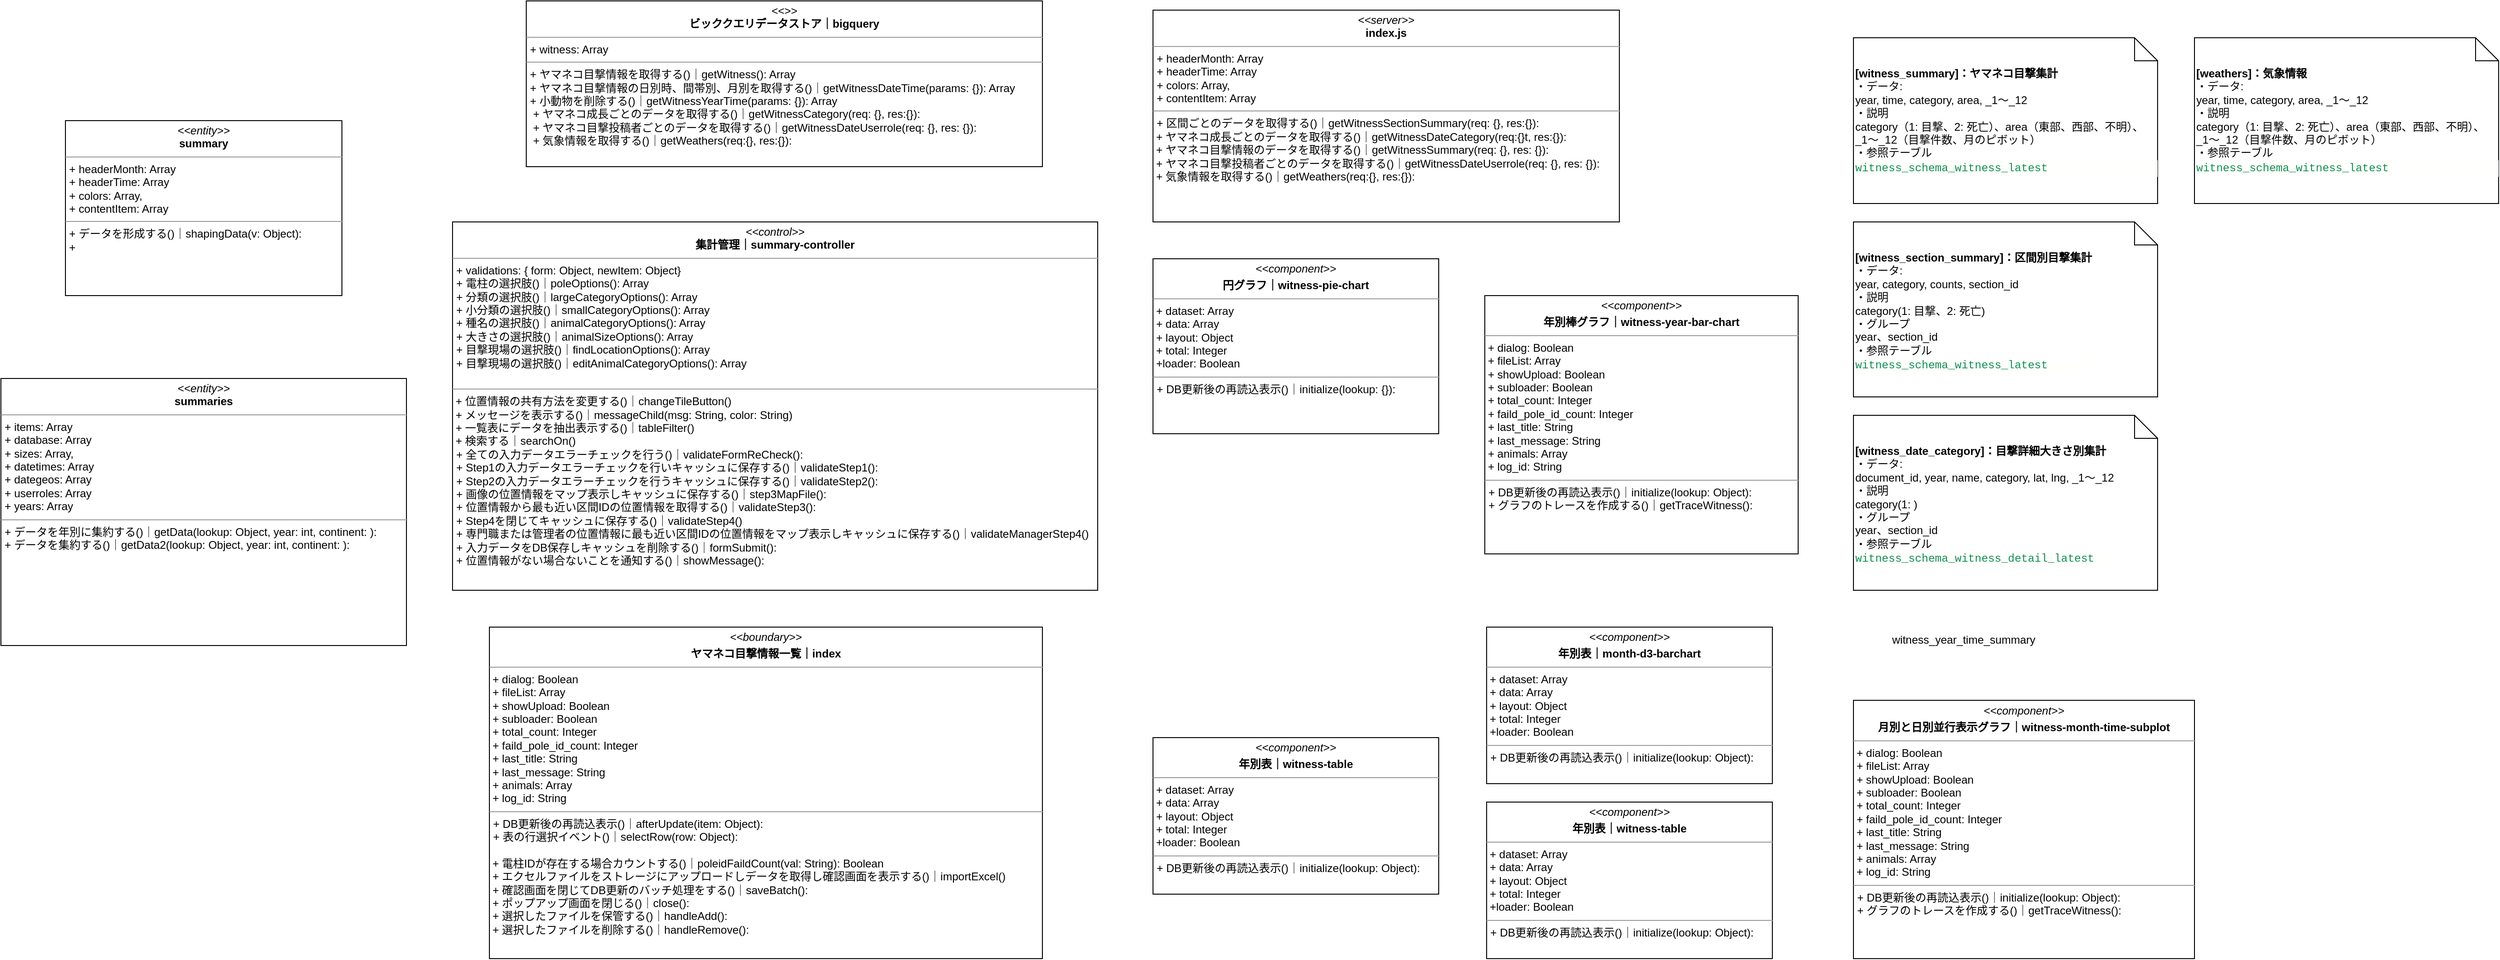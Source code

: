 <mxfile version="20.7.4" type="github">
  <diagram id="2h0S1ali2gnocXuil85y" name="ページ1">
    <mxGraphModel dx="2179" dy="4011" grid="1" gridSize="10" guides="1" tooltips="1" connect="1" arrows="1" fold="1" page="1" pageScale="1" pageWidth="1654" pageHeight="1169" math="0" shadow="0">
      <root>
        <mxCell id="0" />
        <mxCell id="1" parent="0" />
        <mxCell id="uVW6hGFL7O6GOuCq6ybs-1" value="&lt;p style=&quot;margin:0px;margin-top:4px;text-align:center;&quot;&gt;&lt;i&gt;&amp;lt;&amp;lt;control&amp;gt;&amp;gt;&lt;/i&gt;&lt;br&gt;&lt;b&gt;集計管理｜summary-controller&lt;/b&gt;&lt;/p&gt;&lt;hr size=&quot;1&quot;&gt;&lt;p style=&quot;margin:0px;margin-left:4px;&quot;&gt;+ validations: { form: Object, newItem: Object}&lt;br&gt;+ 電柱の選択肢()｜poleOptions(): Array&lt;br&gt;&lt;/p&gt;&lt;p style=&quot;margin:0px;margin-left:4px;&quot;&gt;+ 分類の選択肢()｜largeCategoryOptions(): Array&lt;br&gt;&lt;/p&gt;&lt;p style=&quot;margin:0px;margin-left:4px;&quot;&gt;+ 小分類の選択肢()｜smallCategoryOptions(): Array&lt;br&gt;&lt;/p&gt;&lt;p style=&quot;margin:0px;margin-left:4px;&quot;&gt;+ 種名の選択肢()｜animalCategoryOptions(): Array&lt;br&gt;&lt;/p&gt;&lt;p style=&quot;margin:0px;margin-left:4px;&quot;&gt;+ 大きさの選択肢()｜animalSizeOptions(): Array&lt;br&gt;&lt;/p&gt;&lt;p style=&quot;margin:0px;margin-left:4px;&quot;&gt;+ 目撃現場の選択肢()｜findLocationOptions(): Array&lt;br&gt;&lt;/p&gt;&lt;p style=&quot;margin:0px;margin-left:4px;&quot;&gt;+ 目撃現場の選択肢()｜editAnimalCategoryOptions(): Array&lt;/p&gt;&lt;br&gt;&lt;div&gt;&lt;/div&gt;&lt;hr size=&quot;1&quot;&gt;&lt;p style=&quot;margin:0px;margin-left:4px;&quot;&gt;&lt;/p&gt;&amp;nbsp;&lt;span style=&quot;background-color: initial;&quot;&gt;+&amp;nbsp;&lt;/span&gt;位置情報の共有方法を変更する()｜&lt;span style=&quot;background-color: initial;&quot;&gt;changeTileButton()&lt;/span&gt;&lt;br&gt;&amp;nbsp;+ メッセージを表示する()｜&lt;span style=&quot;background-color: initial;&quot;&gt;messageChild(msg: String, color: String)&lt;/span&gt;&lt;span style=&quot;background-color: initial;&quot;&gt;&lt;br&gt;&lt;/span&gt;&amp;nbsp;+ 一覧表にデータを抽出表示する()｜&lt;span style=&quot;background-color: initial;&quot;&gt;tableFilter()&lt;br&gt;&lt;/span&gt;&lt;span style=&quot;background-color: initial;&quot;&gt;&amp;nbsp;+ 検索する｜searchOn()&lt;br&gt;&lt;/span&gt;&lt;p style=&quot;margin: 0px 0px 0px 4px;&quot;&gt;&lt;span style=&quot;background-color: initial;&quot;&gt;+ 全ての入力データエラーチェックを行う()｜validateFormReCheck():&amp;nbsp;&lt;/span&gt;&lt;/p&gt;&lt;p style=&quot;margin: 0px 0px 0px 4px;&quot;&gt;+ Step1の入力データエラーチェックを行いキャッシュに保存する()｜validateStep1():&lt;/p&gt;&lt;p style=&quot;margin: 0px 0px 0px 4px;&quot;&gt;+ Step2の入力データエラーチェックを行うキャッシュに保存する()｜validateStep2():&lt;/p&gt;&lt;p style=&quot;margin: 0px 0px 0px 4px;&quot;&gt;+ 画像の位置情報をマップ表示しキャッシュに保存する()｜step3MapFile():&lt;/p&gt;&lt;p style=&quot;margin: 0px 0px 0px 4px;&quot;&gt;+ 位置情報から最も近い区間IDの位置情報を取得する()｜validateStep3():&lt;/p&gt;&lt;p style=&quot;margin: 0px 0px 0px 4px;&quot;&gt;+ Step4を閉じてキャッシュに保存する()｜validateStep4()&lt;/p&gt;&lt;p style=&quot;margin: 0px 0px 0px 4px;&quot;&gt;+ 専門職または管理者の位置情報に最も近い区間IDの位置情報をマップ表示しキャッシュに保存する()｜validateManagerStep4()&lt;/p&gt;&lt;p style=&quot;margin: 0px 0px 0px 4px;&quot;&gt;+ 入力データをDB保存しキャッシュを削除する()｜formSubmit():&lt;/p&gt;&lt;p style=&quot;margin: 0px 0px 0px 4px;&quot;&gt;+ 位置情報がない場合ないことを通知する()｜showMessage():&amp;nbsp;&lt;/p&gt;" style="verticalAlign=top;align=left;overflow=fill;fontSize=12;fontFamily=Helvetica;html=1;" parent="1" vertex="1">
          <mxGeometry x="600" y="-2040" width="700" height="400" as="geometry" />
        </mxCell>
        <mxCell id="uVW6hGFL7O6GOuCq6ybs-2" value="&lt;p style=&quot;margin:0px;margin-top:4px;text-align:center;&quot;&gt;&lt;i&gt;&amp;lt;&amp;lt;&amp;gt;&amp;gt;&lt;/i&gt;&lt;br&gt;&lt;b&gt;ビッククエリデータストア｜bigquery&lt;/b&gt;&lt;br&gt;&lt;/p&gt;&lt;hr size=&quot;1&quot;&gt;&lt;p style=&quot;margin:0px;margin-left:4px;&quot;&gt;+ witness: Array&lt;/p&gt;&lt;hr size=&quot;1&quot;&gt;&lt;p style=&quot;margin:0px;margin-left:4px;&quot;&gt;&lt;span style=&quot;background-color: initial;&quot;&gt;+ ヤマネコ目撃情報を取得する()｜getWitness(): Array&lt;/span&gt;&lt;br&gt;&lt;/p&gt;&lt;p style=&quot;margin:0px;margin-left:4px;&quot;&gt;+ ヤマネコ目撃情報の日別時、間帯別、月別を取得する()｜getWitnessDateTime(params: {}): Array&lt;br&gt;&lt;/p&gt;&lt;p style=&quot;margin:0px;margin-left:4px;&quot;&gt;+ 小動物を削除する()｜getWitnessYearTime(params: {}): Array&lt;br&gt;&lt;/p&gt;&lt;p style=&quot;margin:0px;margin-left:4px;&quot;&gt;&lt;span style=&quot;border-color: var(--border-color); background-color: initial;&quot;&gt;&amp;nbsp;+ ヤマネコ成長ごとのデータを取得する()｜getWitnessCategory(req: {}, res:{}):&amp;nbsp;&lt;/span&gt;&lt;span style=&quot;border-color: var(--border-color); background-color: initial;&quot;&gt;&amp;nbsp;&lt;br style=&quot;border-color: var(--border-color);&quot;&gt;&lt;/span&gt;&amp;nbsp;+ ヤマネコ目撃投稿者ごとのデータを取得する()｜&lt;span style=&quot;border-color: var(--border-color); background-color: initial;&quot;&gt;getWitnessDateUserrole(req: {}, res: {}):&lt;br style=&quot;border-color: var(--border-color);&quot;&gt;&lt;/span&gt;&amp;nbsp;+ 気象情報を取得する()｜getWeathers(req:{}, res:{}):&amp;nbsp;&lt;br&gt;&lt;/p&gt;" style="verticalAlign=top;align=left;overflow=fill;fontSize=12;fontFamily=Helvetica;html=1;fontColor=#000000;" parent="1" vertex="1">
          <mxGeometry x="680" y="-2280" width="560" height="180" as="geometry" />
        </mxCell>
        <mxCell id="uVW6hGFL7O6GOuCq6ybs-3" value="&lt;p style=&quot;margin:0px;margin-top:4px;text-align:center;&quot;&gt;&lt;i&gt;&amp;lt;&amp;lt;boundary&amp;gt;&amp;gt;&lt;/i&gt;&lt;b&gt;&lt;br&gt;&lt;/b&gt;&lt;/p&gt;&lt;p style=&quot;margin:0px;margin-top:4px;text-align:center;&quot;&gt;&lt;b&gt;ヤマネコ目撃情報一覧｜index&lt;/b&gt;&lt;/p&gt;&lt;hr size=&quot;1&quot;&gt;&lt;div&gt;&amp;nbsp;+ dialog: Boolean&lt;/div&gt;&lt;div&gt;&amp;nbsp;+ fileList: Array&amp;nbsp;&lt;/div&gt;&lt;div&gt;&amp;nbsp;+ showUpload: Boolean&lt;/div&gt;&lt;div&gt;&amp;nbsp;+ subloader: Boolean&lt;/div&gt;&lt;div&gt;&amp;nbsp;+ total_count: Integer&lt;/div&gt;&lt;div&gt;&amp;nbsp;+ faild_pole_id_count: Integer&lt;/div&gt;&lt;div&gt;&amp;nbsp;+ last_title: String&lt;/div&gt;&lt;div&gt;&amp;nbsp;+ last_message: String&lt;/div&gt;&lt;div&gt;&amp;nbsp;+ animals: Array&lt;/div&gt;&lt;div&gt;&amp;nbsp;+ log_id: String&lt;/div&gt;&lt;hr size=&quot;1&quot;&gt;&lt;p style=&quot;margin:0px;margin-left:4px;&quot;&gt;+ DB更新後の再読込表示()｜afterUpdate(item: Object):&amp;nbsp;&lt;span style=&quot;background-color: initial;&quot;&gt;&lt;br&gt;&lt;/span&gt;&lt;/p&gt;&lt;p style=&quot;margin:0px;margin-left:4px;&quot;&gt;+ 表の行選択イベント()｜selectRow(row: Object):&amp;nbsp;&lt;br&gt;&lt;/p&gt;&lt;p style=&quot;margin:0px;margin-left:4px;&quot;&gt;&lt;/p&gt;&lt;br&gt;&amp;nbsp;+&amp;nbsp;電柱IDが存在する場合カウントする()｜poleidFaildCount(val: String): Boolean&lt;br&gt;&amp;nbsp;+ エクセルファイルをストレージにアップロードしデータを取得し確認画面を表示する()｜importExcel()&lt;br&gt;&amp;nbsp;+ 確認画面を閉じてDB更新のバッチ処理をする()｜saveBatch():&amp;nbsp;&lt;br&gt;&amp;nbsp;+ ポップアップ画面を閉じる()｜close():&amp;nbsp;&lt;br&gt;&amp;nbsp;+ 選択したファイルを保管する()｜handleAdd():&amp;nbsp;&lt;br&gt;&amp;nbsp;+ 選択したファイルを削除する()｜handleRemove():&amp;nbsp;" style="verticalAlign=top;align=left;overflow=fill;fontSize=12;fontFamily=Helvetica;html=1;" parent="1" vertex="1">
          <mxGeometry x="640" y="-1600" width="600" height="360" as="geometry" />
        </mxCell>
        <mxCell id="uVW6hGFL7O6GOuCq6ybs-4" value="&lt;p style=&quot;margin:0px;margin-top:4px;text-align:center;&quot;&gt;&lt;i&gt;&amp;lt;&amp;lt;component&amp;gt;&amp;gt;&lt;/i&gt;&lt;b&gt;&lt;br&gt;&lt;/b&gt;&lt;/p&gt;&lt;p style=&quot;margin:0px;margin-top:4px;text-align:center;&quot;&gt;&lt;b&gt;月別と日別並行表示グラフ｜witness-month-time-subplot&lt;/b&gt;&lt;/p&gt;&lt;hr size=&quot;1&quot;&gt;&lt;div&gt;&amp;nbsp;+ dialog: Boolean&lt;/div&gt;&lt;div&gt;&amp;nbsp;+ fileList: Array&amp;nbsp;&lt;/div&gt;&lt;div&gt;&amp;nbsp;+ showUpload: Boolean&lt;/div&gt;&lt;div&gt;&amp;nbsp;+ subloader: Boolean&lt;/div&gt;&lt;div&gt;&amp;nbsp;+ total_count: Integer&lt;/div&gt;&lt;div&gt;&amp;nbsp;+ faild_pole_id_count: Integer&lt;/div&gt;&lt;div&gt;&amp;nbsp;+ last_title: String&lt;/div&gt;&lt;div&gt;&amp;nbsp;+ last_message: String&lt;/div&gt;&lt;div&gt;&amp;nbsp;+ animals: Array&lt;/div&gt;&lt;div&gt;&amp;nbsp;+ log_id: String&lt;/div&gt;&lt;hr size=&quot;1&quot;&gt;&lt;p style=&quot;margin:0px;margin-left:4px;&quot;&gt;+ DB更新後の再読込表示()｜initialize(lookup: Object):&amp;nbsp;&lt;span style=&quot;background-color: initial;&quot;&gt;&lt;br&gt;&lt;/span&gt;&lt;/p&gt;&lt;p style=&quot;margin:0px;margin-left:4px;&quot;&gt;+ グラフのトレース&lt;span style=&quot;background-color: initial;&quot;&gt;を作成する()｜getTraceWitness():&amp;nbsp;&lt;/span&gt;&lt;/p&gt;&lt;p style=&quot;margin:0px;margin-left:4px;&quot;&gt;&lt;/p&gt;" style="verticalAlign=top;align=left;overflow=fill;fontSize=12;fontFamily=Helvetica;html=1;" parent="1" vertex="1">
          <mxGeometry x="2120" y="-1520.5" width="370" height="280.5" as="geometry" />
        </mxCell>
        <mxCell id="uVW6hGFL7O6GOuCq6ybs-5" value="&lt;p style=&quot;margin:0px;margin-top:4px;text-align:center;&quot;&gt;&lt;i&gt;&amp;lt;&amp;lt;component&amp;gt;&amp;gt;&lt;/i&gt;&lt;b&gt;&lt;br&gt;&lt;/b&gt;&lt;/p&gt;&lt;p style=&quot;margin:0px;margin-top:4px;text-align:center;&quot;&gt;&lt;b&gt;年別棒グラフ｜witness-year-bar-chart&lt;/b&gt;&lt;/p&gt;&lt;hr size=&quot;1&quot;&gt;&lt;div&gt;&amp;nbsp;+ dialog: Boolean&lt;/div&gt;&lt;div&gt;&amp;nbsp;+ fileList: Array&amp;nbsp;&lt;/div&gt;&lt;div&gt;&amp;nbsp;+ showUpload: Boolean&lt;/div&gt;&lt;div&gt;&amp;nbsp;+ subloader: Boolean&lt;/div&gt;&lt;div&gt;&amp;nbsp;+ total_count: Integer&lt;/div&gt;&lt;div&gt;&amp;nbsp;+ faild_pole_id_count: Integer&lt;/div&gt;&lt;div&gt;&amp;nbsp;+ last_title: String&lt;/div&gt;&lt;div&gt;&amp;nbsp;+ last_message: String&lt;/div&gt;&lt;div&gt;&amp;nbsp;+ animals: Array&lt;/div&gt;&lt;div&gt;&amp;nbsp;+ log_id: String&lt;/div&gt;&lt;hr size=&quot;1&quot;&gt;&lt;p style=&quot;margin:0px;margin-left:4px;&quot;&gt;+ DB更新後の再読込表示()｜initialize(lookup: Object):&amp;nbsp;&lt;span style=&quot;background-color: initial;&quot;&gt;&lt;br&gt;&lt;/span&gt;&lt;/p&gt;&lt;p style=&quot;margin:0px;margin-left:4px;&quot;&gt;+ グラフのトレース&lt;span style=&quot;background-color: initial;&quot;&gt;を作成する()｜getTraceWitness():&amp;nbsp;&lt;/span&gt;&lt;/p&gt;&lt;p style=&quot;margin:0px;margin-left:4px;&quot;&gt;&lt;/p&gt;" style="verticalAlign=top;align=left;overflow=fill;fontSize=12;fontFamily=Helvetica;html=1;" parent="1" vertex="1">
          <mxGeometry x="1720" y="-1960" width="340" height="280.5" as="geometry" />
        </mxCell>
        <mxCell id="uVW6hGFL7O6GOuCq6ybs-6" value="&lt;p style=&quot;margin:0px;margin-top:4px;text-align:center;&quot;&gt;&lt;i&gt;&amp;lt;&amp;lt;component&amp;gt;&amp;gt;&lt;/i&gt;&lt;b&gt;&lt;br&gt;&lt;/b&gt;&lt;/p&gt;&lt;p style=&quot;margin:0px;margin-top:4px;text-align:center;&quot;&gt;&lt;b&gt;円グラフ｜witness-pie-chart&lt;/b&gt;&lt;/p&gt;&lt;hr size=&quot;1&quot;&gt;&lt;div&gt;&amp;nbsp;+ dataset: Array&lt;/div&gt;&lt;div&gt;&amp;nbsp;+ data: Array&amp;nbsp;&lt;/div&gt;&lt;div&gt;&lt;span style=&quot;background-color: initial;&quot;&gt;&amp;nbsp;+ layout: Object&lt;/span&gt;&lt;br&gt;&lt;/div&gt;&lt;div&gt;&amp;nbsp;+ total: Integer&lt;/div&gt;&lt;div&gt;&amp;nbsp;+loader: Boolean&lt;/div&gt;&lt;hr size=&quot;1&quot;&gt;&lt;p style=&quot;margin:0px;margin-left:4px;&quot;&gt;+ DB更新後の再読込表示()｜initialize(lookup: {}):&amp;nbsp;&lt;span style=&quot;background-color: initial;&quot;&gt;&lt;br&gt;&lt;/span&gt;&lt;/p&gt;&lt;p style=&quot;margin:0px;margin-left:4px;&quot;&gt;&lt;br&gt;&lt;/p&gt;&lt;p style=&quot;margin:0px;margin-left:4px;&quot;&gt;&lt;/p&gt;" style="verticalAlign=top;align=left;overflow=fill;fontSize=12;fontFamily=Helvetica;html=1;" parent="1" vertex="1">
          <mxGeometry x="1360" y="-2000" width="310" height="190" as="geometry" />
        </mxCell>
        <mxCell id="uVW6hGFL7O6GOuCq6ybs-7" value="&lt;p style=&quot;margin:0px;margin-top:4px;text-align:center;&quot;&gt;&lt;i&gt;&amp;lt;&amp;lt;component&amp;gt;&amp;gt;&lt;/i&gt;&lt;b&gt;&lt;br&gt;&lt;/b&gt;&lt;/p&gt;&lt;p style=&quot;margin:0px;margin-top:4px;text-align:center;&quot;&gt;&lt;b&gt;年別表｜witness-table&lt;/b&gt;&lt;/p&gt;&lt;hr size=&quot;1&quot;&gt;&lt;div&gt;&amp;nbsp;+ dataset: Array&lt;/div&gt;&lt;div&gt;&amp;nbsp;+ data: Array&amp;nbsp;&lt;/div&gt;&lt;div&gt;&lt;span style=&quot;background-color: initial;&quot;&gt;&amp;nbsp;+ layout: Object&lt;/span&gt;&lt;br&gt;&lt;/div&gt;&lt;div&gt;&amp;nbsp;+ total: Integer&lt;/div&gt;&lt;div&gt;&amp;nbsp;+loader: Boolean&lt;/div&gt;&lt;hr size=&quot;1&quot;&gt;&lt;p style=&quot;margin:0px;margin-left:4px;&quot;&gt;+ DB更新後の再読込表示()｜initialize(lookup: Object):&amp;nbsp;&lt;span style=&quot;background-color: initial;&quot;&gt;&lt;br&gt;&lt;/span&gt;&lt;/p&gt;&lt;p style=&quot;margin:0px;margin-left:4px;&quot;&gt;&lt;br&gt;&lt;/p&gt;&lt;p style=&quot;margin:0px;margin-left:4px;&quot;&gt;&lt;/p&gt;" style="verticalAlign=top;align=left;overflow=fill;fontSize=12;fontFamily=Helvetica;html=1;" parent="1" vertex="1">
          <mxGeometry x="1360" y="-1480" width="310" height="170" as="geometry" />
        </mxCell>
        <mxCell id="uVW6hGFL7O6GOuCq6ybs-8" value="&lt;p style=&quot;margin:0px;margin-top:4px;text-align:center;&quot;&gt;&lt;i&gt;&amp;lt;&amp;lt;component&amp;gt;&amp;gt;&lt;/i&gt;&lt;b&gt;&lt;br&gt;&lt;/b&gt;&lt;/p&gt;&lt;p style=&quot;margin:0px;margin-top:4px;text-align:center;&quot;&gt;&lt;b&gt;年別表｜witness-table&lt;/b&gt;&lt;/p&gt;&lt;hr size=&quot;1&quot;&gt;&lt;div&gt;&amp;nbsp;+ dataset: Array&lt;/div&gt;&lt;div&gt;&amp;nbsp;+ data: Array&amp;nbsp;&lt;/div&gt;&lt;div&gt;&lt;span style=&quot;background-color: initial;&quot;&gt;&amp;nbsp;+ layout: Object&lt;/span&gt;&lt;br&gt;&lt;/div&gt;&lt;div&gt;&amp;nbsp;+ total: Integer&lt;/div&gt;&lt;div&gt;&amp;nbsp;+loader: Boolean&lt;/div&gt;&lt;hr size=&quot;1&quot;&gt;&lt;p style=&quot;margin:0px;margin-left:4px;&quot;&gt;+ DB更新後の再読込表示()｜initialize(lookup: Object):&amp;nbsp;&lt;span style=&quot;background-color: initial;&quot;&gt;&lt;br&gt;&lt;/span&gt;&lt;/p&gt;&lt;p style=&quot;margin:0px;margin-left:4px;&quot;&gt;&lt;br&gt;&lt;/p&gt;&lt;p style=&quot;margin:0px;margin-left:4px;&quot;&gt;&lt;/p&gt;" style="verticalAlign=top;align=left;overflow=fill;fontSize=12;fontFamily=Helvetica;html=1;" parent="1" vertex="1">
          <mxGeometry x="1722" y="-1410" width="310" height="170" as="geometry" />
        </mxCell>
        <mxCell id="uVW6hGFL7O6GOuCq6ybs-9" value="&lt;p style=&quot;margin:0px;margin-top:4px;text-align:center;&quot;&gt;&lt;i&gt;&amp;lt;&amp;lt;component&amp;gt;&amp;gt;&lt;/i&gt;&lt;b&gt;&lt;br&gt;&lt;/b&gt;&lt;/p&gt;&lt;p style=&quot;margin:0px;margin-top:4px;text-align:center;&quot;&gt;&lt;b&gt;年別表｜month-d3-barchart&lt;/b&gt;&lt;/p&gt;&lt;hr size=&quot;1&quot;&gt;&lt;div&gt;&amp;nbsp;+ dataset: Array&lt;/div&gt;&lt;div&gt;&amp;nbsp;+ data: Array&amp;nbsp;&lt;/div&gt;&lt;div&gt;&lt;span style=&quot;background-color: initial;&quot;&gt;&amp;nbsp;+ layout: Object&lt;/span&gt;&lt;br&gt;&lt;/div&gt;&lt;div&gt;&amp;nbsp;+ total: Integer&lt;/div&gt;&lt;div&gt;&amp;nbsp;+loader: Boolean&lt;/div&gt;&lt;hr size=&quot;1&quot;&gt;&lt;p style=&quot;margin:0px;margin-left:4px;&quot;&gt;+ DB更新後の再読込表示()｜initialize(lookup: Object):&amp;nbsp;&lt;span style=&quot;background-color: initial;&quot;&gt;&lt;br&gt;&lt;/span&gt;&lt;/p&gt;&lt;p style=&quot;margin:0px;margin-left:4px;&quot;&gt;&lt;br&gt;&lt;/p&gt;&lt;p style=&quot;margin:0px;margin-left:4px;&quot;&gt;&lt;/p&gt;" style="verticalAlign=top;align=left;overflow=fill;fontSize=12;fontFamily=Helvetica;html=1;" parent="1" vertex="1">
          <mxGeometry x="1722" y="-1600" width="310" height="170" as="geometry" />
        </mxCell>
        <mxCell id="4Q4IH8PoPEfNXcgTGCKe-1" value="&lt;p style=&quot;margin:0px;margin-top:4px;text-align:center;&quot;&gt;&lt;i&gt;&amp;lt;&amp;lt;entity&amp;gt;&amp;gt;&lt;/i&gt;&lt;br&gt;&lt;b&gt;summary&lt;/b&gt;&lt;/p&gt;&lt;hr size=&quot;1&quot;&gt;&lt;p style=&quot;margin:0px;margin-left:4px;&quot;&gt;+ headerMonth: Array&lt;br&gt;+ headerTime: Array&lt;br&gt;&lt;/p&gt;&lt;p style=&quot;margin:0px;margin-left:4px;&quot;&gt;+ colors: Array,&lt;/p&gt;&lt;p style=&quot;margin:0px;margin-left:4px;&quot;&gt;+ contentItem: Array&lt;/p&gt;&lt;hr size=&quot;1&quot;&gt;&lt;p style=&quot;margin:0px;margin-left:4px;&quot;&gt;&lt;span style=&quot;background-color: initial;&quot;&gt;+ データを形成する()｜shapingData(v: Object):&amp;nbsp;&lt;/span&gt;&lt;/p&gt;&lt;p style=&quot;margin:0px;margin-left:4px;&quot;&gt;+&amp;nbsp;&lt;/p&gt;" style="verticalAlign=top;align=left;overflow=fill;fontSize=12;fontFamily=Helvetica;html=1;" parent="1" vertex="1">
          <mxGeometry x="180" y="-2150" width="300" height="190" as="geometry" />
        </mxCell>
        <mxCell id="4Q4IH8PoPEfNXcgTGCKe-2" value="&lt;p style=&quot;margin:0px;margin-top:4px;text-align:center;&quot;&gt;&lt;i&gt;&amp;lt;&amp;lt;server&amp;gt;&amp;gt;&lt;/i&gt;&lt;br&gt;&lt;b&gt;index.js&lt;/b&gt;&lt;/p&gt;&lt;hr size=&quot;1&quot;&gt;&lt;p style=&quot;margin:0px;margin-left:4px;&quot;&gt;+ headerMonth: Array&lt;br&gt;+ headerTime: Array&lt;br&gt;&lt;/p&gt;&lt;p style=&quot;margin:0px;margin-left:4px;&quot;&gt;+ colors: Array,&lt;/p&gt;&lt;p style=&quot;margin:0px;margin-left:4px;&quot;&gt;+ contentItem: Array&lt;/p&gt;&lt;hr size=&quot;1&quot;&gt;&lt;p style=&quot;margin:0px;margin-left:4px;&quot;&gt;&lt;span style=&quot;background-color: initial;&quot;&gt;+ 区間ごとのデータを取得する()｜getWitnessSectionSummary(req: {}, res:{}):&amp;nbsp;&lt;/span&gt;&lt;/p&gt;&amp;nbsp;+ ヤマネコ成長ごとのデータを取得する()｜&lt;span style=&quot;background-color: initial;&quot;&gt;getWitnessDateCategory(&lt;/span&gt;req:{}t, res:{}):&amp;nbsp;&lt;br&gt;&amp;nbsp;+ ヤマネコ目撃情報のデータを取得する()｜&lt;span style=&quot;background-color: initial;&quot;&gt;getWitnessSummary(req: {}, res: {}):&lt;br&gt;&lt;/span&gt;&amp;nbsp;+ ヤマネコ目撃投稿者ごとのデータを取得する()｜&lt;span style=&quot;background-color: initial;&quot;&gt;getWitnessDateUserrole(req: {}, res: {}):&lt;/span&gt;&lt;br&gt;&amp;nbsp;+ 気象情報を取得する()｜getWeathers(req:{}, res:{}):&amp;nbsp;&lt;p style=&quot;margin:0px;margin-left:4px;&quot;&gt;&amp;nbsp;&lt;/p&gt;" style="verticalAlign=top;align=left;overflow=fill;fontSize=12;fontFamily=Helvetica;html=1;" parent="1" vertex="1">
          <mxGeometry x="1360" y="-2270" width="506" height="230" as="geometry" />
        </mxCell>
        <mxCell id="4Q4IH8PoPEfNXcgTGCKe-3" value="&lt;b&gt;[witness_summary]：&lt;/b&gt;&lt;span style=&quot;text-align: left;&quot;&gt;&lt;b&gt;ヤマネコ目撃集計&lt;br&gt;&lt;/b&gt;・データ:&lt;br&gt;year, time, category, area, _1〜_12&lt;br&gt;・説明&lt;br&gt;category（&lt;/span&gt;1: 目撃、2: 死亡&lt;span style=&quot;text-align: left;&quot;&gt;）、area（東部、西部、不明）、&lt;/span&gt;_1〜_12（目撃件数、月のピボット）&lt;span style=&quot;text-align: left;&quot;&gt;&lt;br&gt;・参照テーブル&lt;br&gt;&lt;/span&gt;&lt;div style=&quot;background-color: rgb(255, 255, 254); font-family: &amp;quot;Roboto Mono&amp;quot;, Menlo, Monaco, &amp;quot;Courier New&amp;quot;, monospace; line-height: 18px;&quot;&gt;&lt;span style=&quot;color: #0d904f;&quot;&gt;witness_schema_witness_latest&lt;/span&gt;&lt;/div&gt;" style="shape=note2;boundedLbl=1;whiteSpace=wrap;html=1;size=25;verticalAlign=top;align=left;" parent="1" vertex="1">
          <mxGeometry x="2120" y="-2240" width="330" height="180" as="geometry" />
        </mxCell>
        <mxCell id="4Q4IH8PoPEfNXcgTGCKe-4" value="&lt;b&gt;[witness_date_category]：&lt;/b&gt;&lt;b&gt;目撃詳細大きさ別集計&lt;/b&gt;&lt;span style=&quot;text-align: left;&quot;&gt;&lt;b&gt;&lt;br&gt;&lt;/b&gt;・データ:&lt;br&gt;document_id, year, name, category, lat, lng, _1〜_12&lt;br&gt;・説明&lt;br&gt;category(1: )&lt;br&gt;・グループ&lt;br&gt;year、section_id&lt;br&gt;・参照テーブル&lt;br&gt;&lt;/span&gt;&lt;div style=&quot;background-color: rgb(255, 255, 254); font-family: &amp;quot;Roboto Mono&amp;quot;, Menlo, Monaco, &amp;quot;Courier New&amp;quot;, monospace; line-height: 18px;&quot;&gt;&lt;span style=&quot;color: #0d904f;&quot;&gt;witness_schema_witness_detail_latest&lt;/span&gt;&lt;/div&gt;" style="shape=note2;boundedLbl=1;whiteSpace=wrap;html=1;size=25;verticalAlign=top;align=left;" parent="1" vertex="1">
          <mxGeometry x="2120" y="-1830" width="330" height="190" as="geometry" />
        </mxCell>
        <mxCell id="4Q4IH8PoPEfNXcgTGCKe-5" value="witness_year_time_summary" style="text;whiteSpace=wrap;html=1;" parent="1" vertex="1">
          <mxGeometry x="2160" y="-1600" width="220" height="30" as="geometry" />
        </mxCell>
        <mxCell id="4Q4IH8PoPEfNXcgTGCKe-6" value="&lt;b&gt;[witness_section_summary]：&lt;/b&gt;&lt;b&gt;区間別目撃集計&lt;/b&gt;&lt;span style=&quot;text-align: left;&quot;&gt;&lt;b&gt;&lt;br&gt;&lt;/b&gt;・データ:&lt;br&gt;year, category, counts, section_id&lt;br&gt;・説明&lt;br&gt;category(1: 目撃、2: 死亡)&lt;br&gt;・グループ&lt;br&gt;year、section_id&lt;br&gt;・参照テーブル&lt;br&gt;&lt;/span&gt;&lt;div style=&quot;background-color: rgb(255, 255, 254); font-family: &amp;quot;Roboto Mono&amp;quot;, Menlo, Monaco, &amp;quot;Courier New&amp;quot;, monospace; line-height: 18px;&quot;&gt;&lt;span style=&quot;color: #0d904f;&quot;&gt;witness_schema_witness_latest&lt;/span&gt;&lt;/div&gt;" style="shape=note2;boundedLbl=1;whiteSpace=wrap;html=1;size=25;verticalAlign=top;align=left;" parent="1" vertex="1">
          <mxGeometry x="2120" y="-2040" width="330" height="190" as="geometry" />
        </mxCell>
        <mxCell id="iZXNSlrNT9fg47bcrHfP-1" value="&lt;b&gt;[weathers]：気象情報&lt;/b&gt;&lt;span style=&quot;text-align: left;&quot;&gt;&lt;b&gt;&lt;br&gt;&lt;/b&gt;・データ:&lt;br&gt;year, time, category, area, _1〜_12&lt;br&gt;・説明&lt;br&gt;category（&lt;/span&gt;1: 目撃、2: 死亡&lt;span style=&quot;text-align: left;&quot;&gt;）、area（東部、西部、不明）、&lt;/span&gt;_1〜_12（目撃件数、月のピボット）&lt;span style=&quot;text-align: left;&quot;&gt;&lt;br&gt;・参照テーブル&lt;br&gt;&lt;/span&gt;&lt;div style=&quot;background-color: rgb(255, 255, 254); font-family: &amp;quot;Roboto Mono&amp;quot;, Menlo, Monaco, &amp;quot;Courier New&amp;quot;, monospace; line-height: 18px;&quot;&gt;&lt;span style=&quot;color: #0d904f;&quot;&gt;witness_schema_witness_latest&lt;/span&gt;&lt;/div&gt;" style="shape=note2;boundedLbl=1;whiteSpace=wrap;html=1;size=25;verticalAlign=top;align=left;" parent="1" vertex="1">
          <mxGeometry x="2490" y="-2240" width="330" height="180" as="geometry" />
        </mxCell>
        <mxCell id="5s-cttqO2qP6NJEOKnOt-2" value="&lt;p style=&quot;margin:0px;margin-top:4px;text-align:center;&quot;&gt;&lt;i&gt;&amp;lt;&amp;lt;entity&amp;gt;&amp;gt;&lt;/i&gt;&lt;br&gt;&lt;b&gt;summaries&lt;/b&gt;&lt;/p&gt;&lt;hr size=&quot;1&quot;&gt;&lt;p style=&quot;margin:0px;margin-left:4px;&quot;&gt;+ items: Array&lt;br&gt;+ database: Array&lt;br&gt;&lt;/p&gt;&lt;p style=&quot;margin:0px;margin-left:4px;&quot;&gt;+ sizes: Array,&lt;/p&gt;&lt;p style=&quot;margin:0px;margin-left:4px;&quot;&gt;+ datetimes: Array&lt;/p&gt;&lt;p style=&quot;margin:0px;margin-left:4px;&quot;&gt;+ dategeos: Array&lt;br&gt;&lt;/p&gt;&lt;p style=&quot;margin:0px;margin-left:4px;&quot;&gt;+ userroles: Array&lt;br&gt;&lt;/p&gt;&lt;p style=&quot;margin:0px;margin-left:4px;&quot;&gt;+ years: Array&lt;br&gt;&lt;/p&gt;&lt;hr size=&quot;1&quot;&gt;&lt;p style=&quot;margin:0px;margin-left:4px;&quot;&gt;&lt;span style=&quot;background-color: initial;&quot;&gt;+ データを年別に集約する()｜getData(lookup: Object, year: int, continent: ):&amp;nbsp;&lt;/span&gt;&lt;/p&gt;&lt;p style=&quot;margin:0px;margin-left:4px;&quot;&gt;+ データを集約する()｜getData2(lookup: Object, year: int, continent: ):&amp;nbsp;&lt;br&gt;&lt;/p&gt;" style="verticalAlign=top;align=left;overflow=fill;fontSize=12;fontFamily=Helvetica;html=1;" vertex="1" parent="1">
          <mxGeometry x="110" y="-1870" width="440" height="290" as="geometry" />
        </mxCell>
      </root>
    </mxGraphModel>
  </diagram>
</mxfile>
